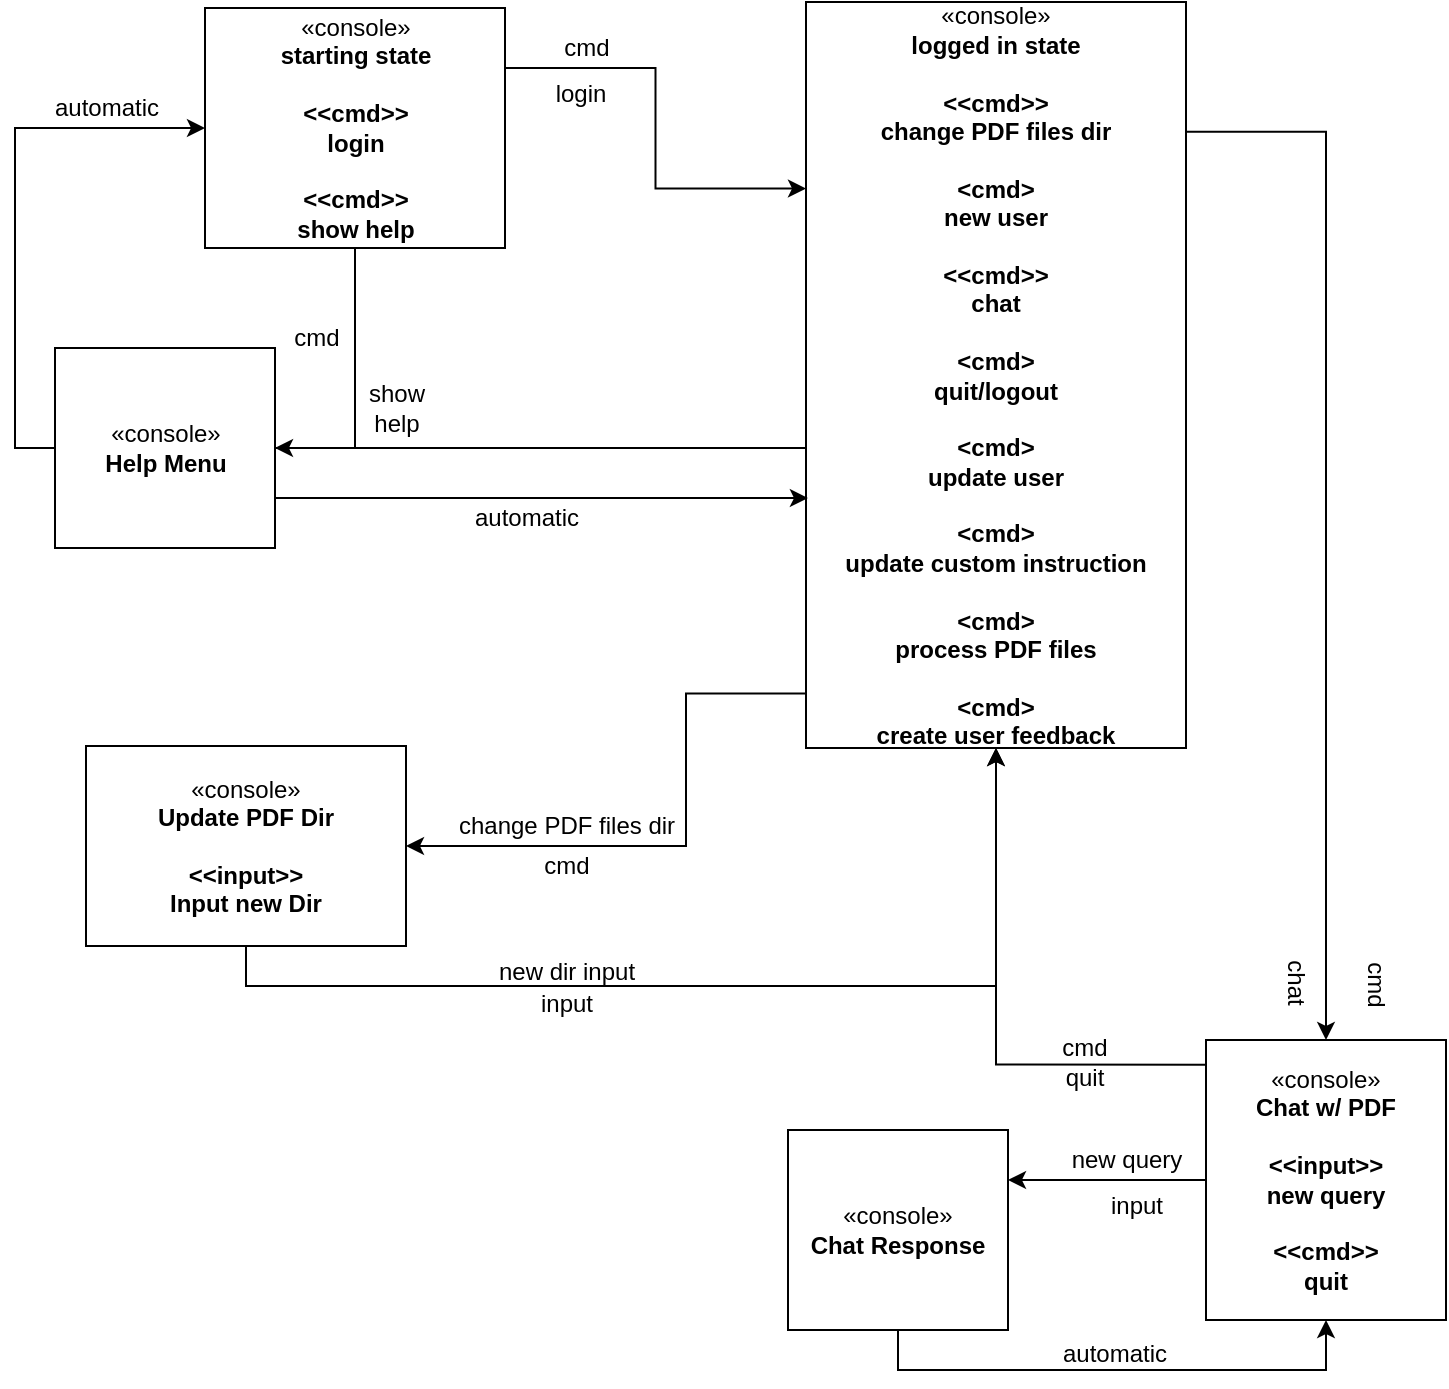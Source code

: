 <mxfile version="22.1.4" type="device">
  <diagram name="Page-1" id="mymR5zEQjm1NERMo50CQ">
    <mxGraphModel dx="574" dy="300" grid="1" gridSize="10" guides="1" tooltips="1" connect="1" arrows="1" fold="1" page="1" pageScale="1" pageWidth="850" pageHeight="1100" math="0" shadow="0">
      <root>
        <mxCell id="0" />
        <mxCell id="1" parent="0" />
        <mxCell id="NRaLeZxaqSAtjpaFmAjN-3" style="edgeStyle=orthogonalEdgeStyle;rounded=0;orthogonalLoop=1;jettySize=auto;html=1;exitX=0.002;exitY=0.927;exitDx=0;exitDy=0;exitPerimeter=0;" parent="1" source="UbKynse5ZavWztuuRymS-6" target="NRaLeZxaqSAtjpaFmAjN-2" edge="1">
          <mxGeometry relative="1" as="geometry">
            <mxPoint x="390" y="449" as="sourcePoint" />
            <Array as="points">
              <mxPoint x="370" y="373" />
              <mxPoint x="370" y="449" />
            </Array>
          </mxGeometry>
        </mxCell>
        <mxCell id="NRaLeZxaqSAtjpaFmAjN-6" style="edgeStyle=orthogonalEdgeStyle;rounded=0;orthogonalLoop=1;jettySize=auto;html=1;exitX=0.5;exitY=1;exitDx=0;exitDy=0;entryX=0.5;entryY=1;entryDx=0;entryDy=0;endArrow=none;endFill=0;startArrow=classic;startFill=1;" parent="1" source="UbKynse5ZavWztuuRymS-6" target="NRaLeZxaqSAtjpaFmAjN-2" edge="1">
          <mxGeometry relative="1" as="geometry">
            <mxPoint x="485" y="514" as="sourcePoint" />
          </mxGeometry>
        </mxCell>
        <mxCell id="NRaLeZxaqSAtjpaFmAjN-2" value="«console»&lt;br&gt;&lt;b&gt;Update PDF Dir&lt;br&gt;&lt;br&gt;&amp;lt;&amp;lt;input&amp;gt;&amp;gt;&lt;br&gt;Input new Dir&lt;br&gt;&lt;/b&gt;" style="html=1;whiteSpace=wrap;" parent="1" vertex="1">
          <mxGeometry x="70" y="399" width="160" height="100" as="geometry" />
        </mxCell>
        <mxCell id="NRaLeZxaqSAtjpaFmAjN-4" value="change PDF files dir" style="text;html=1;align=center;verticalAlign=middle;resizable=0;points=[];autosize=1;strokeColor=none;fillColor=none;" parent="1" vertex="1">
          <mxGeometry x="245" y="424" width="130" height="30" as="geometry" />
        </mxCell>
        <mxCell id="NRaLeZxaqSAtjpaFmAjN-5" value="cmd" style="text;html=1;align=center;verticalAlign=middle;resizable=0;points=[];autosize=1;strokeColor=none;fillColor=none;" parent="1" vertex="1">
          <mxGeometry x="285" y="444" width="50" height="30" as="geometry" />
        </mxCell>
        <mxCell id="NRaLeZxaqSAtjpaFmAjN-7" value="input" style="text;html=1;align=center;verticalAlign=middle;resizable=0;points=[];autosize=1;strokeColor=none;fillColor=none;" parent="1" vertex="1">
          <mxGeometry x="285" y="513" width="50" height="30" as="geometry" />
        </mxCell>
        <mxCell id="NRaLeZxaqSAtjpaFmAjN-8" value="new dir input" style="text;html=1;align=center;verticalAlign=middle;resizable=0;points=[];autosize=1;strokeColor=none;fillColor=none;" parent="1" vertex="1">
          <mxGeometry x="265" y="497" width="90" height="30" as="geometry" />
        </mxCell>
        <mxCell id="NRaLeZxaqSAtjpaFmAjN-11" style="edgeStyle=orthogonalEdgeStyle;rounded=0;orthogonalLoop=1;jettySize=auto;html=1;exitX=0.5;exitY=0;exitDx=0;exitDy=0;entryX=1.005;entryY=0.174;entryDx=0;entryDy=0;startArrow=classic;startFill=1;endArrow=none;endFill=0;entryPerimeter=0;" parent="1" source="NRaLeZxaqSAtjpaFmAjN-10" target="UbKynse5ZavWztuuRymS-6" edge="1">
          <mxGeometry relative="1" as="geometry" />
        </mxCell>
        <mxCell id="NRaLeZxaqSAtjpaFmAjN-22" style="edgeStyle=orthogonalEdgeStyle;rounded=0;orthogonalLoop=1;jettySize=auto;html=1;entryX=0.5;entryY=1;entryDx=0;entryDy=0;exitX=0.003;exitY=0.088;exitDx=0;exitDy=0;exitPerimeter=0;" parent="1" source="NRaLeZxaqSAtjpaFmAjN-10" target="UbKynse5ZavWztuuRymS-6" edge="1">
          <mxGeometry relative="1" as="geometry">
            <Array as="points">
              <mxPoint x="525" y="558" />
            </Array>
            <mxPoint x="580" y="690" as="sourcePoint" />
            <mxPoint x="505" y="450" as="targetPoint" />
          </mxGeometry>
        </mxCell>
        <mxCell id="UbKynse5ZavWztuuRymS-16" style="edgeStyle=orthogonalEdgeStyle;rounded=0;orthogonalLoop=1;jettySize=auto;html=1;exitX=0;exitY=0.5;exitDx=0;exitDy=0;entryX=1;entryY=0.25;entryDx=0;entryDy=0;" edge="1" parent="1" source="NRaLeZxaqSAtjpaFmAjN-10" target="NRaLeZxaqSAtjpaFmAjN-15">
          <mxGeometry relative="1" as="geometry" />
        </mxCell>
        <mxCell id="NRaLeZxaqSAtjpaFmAjN-10" value="«console»&lt;br&gt;&lt;b&gt;Chat w/ PDF&lt;/b&gt;&lt;br&gt;&lt;br&gt;&lt;b&gt;&amp;lt;&amp;lt;input&amp;gt;&amp;gt;&lt;/b&gt;&lt;br&gt;&lt;b&gt;new query&lt;/b&gt;&lt;br&gt;&lt;br&gt;&lt;b&gt;&amp;lt;&amp;lt;cmd&amp;gt;&amp;gt;&lt;/b&gt;&lt;br&gt;&lt;b&gt;quit&lt;/b&gt;" style="html=1;whiteSpace=wrap;" parent="1" vertex="1">
          <mxGeometry x="630" y="546" width="120" height="140" as="geometry" />
        </mxCell>
        <mxCell id="NRaLeZxaqSAtjpaFmAjN-13" value="cmd" style="text;html=1;align=center;verticalAlign=middle;resizable=0;points=[];autosize=1;strokeColor=none;fillColor=none;rotation=90;" parent="1" vertex="1">
          <mxGeometry x="690" y="503" width="50" height="30" as="geometry" />
        </mxCell>
        <mxCell id="NRaLeZxaqSAtjpaFmAjN-14" value="chat" style="text;html=1;align=center;verticalAlign=middle;resizable=0;points=[];autosize=1;strokeColor=none;fillColor=none;rotation=90;" parent="1" vertex="1">
          <mxGeometry x="650" y="502" width="50" height="30" as="geometry" />
        </mxCell>
        <mxCell id="UbKynse5ZavWztuuRymS-17" style="edgeStyle=orthogonalEdgeStyle;rounded=0;orthogonalLoop=1;jettySize=auto;html=1;exitX=0.5;exitY=1;exitDx=0;exitDy=0;entryX=0.5;entryY=1;entryDx=0;entryDy=0;" edge="1" parent="1" source="NRaLeZxaqSAtjpaFmAjN-15" target="NRaLeZxaqSAtjpaFmAjN-10">
          <mxGeometry relative="1" as="geometry" />
        </mxCell>
        <mxCell id="NRaLeZxaqSAtjpaFmAjN-15" value="«console»&lt;br&gt;&lt;b&gt;Chat Response&lt;br&gt;&lt;/b&gt;" style="html=1;whiteSpace=wrap;" parent="1" vertex="1">
          <mxGeometry x="421" y="591" width="110" height="100" as="geometry" />
        </mxCell>
        <mxCell id="NRaLeZxaqSAtjpaFmAjN-17" value="input" style="text;html=1;align=center;verticalAlign=middle;resizable=0;points=[];autosize=1;strokeColor=none;fillColor=none;" parent="1" vertex="1">
          <mxGeometry x="570" y="614" width="50" height="30" as="geometry" />
        </mxCell>
        <mxCell id="NRaLeZxaqSAtjpaFmAjN-18" value="new query" style="text;html=1;align=center;verticalAlign=middle;resizable=0;points=[];autosize=1;strokeColor=none;fillColor=none;" parent="1" vertex="1">
          <mxGeometry x="550" y="591" width="80" height="30" as="geometry" />
        </mxCell>
        <mxCell id="NRaLeZxaqSAtjpaFmAjN-20" value="automatic" style="text;html=1;align=center;verticalAlign=middle;resizable=0;points=[];autosize=1;strokeColor=none;fillColor=none;" parent="1" vertex="1">
          <mxGeometry x="544" y="688" width="80" height="30" as="geometry" />
        </mxCell>
        <mxCell id="NRaLeZxaqSAtjpaFmAjN-23" value="cmd" style="text;html=1;align=center;verticalAlign=middle;resizable=0;points=[];autosize=1;strokeColor=none;fillColor=none;" parent="1" vertex="1">
          <mxGeometry x="544" y="535" width="50" height="30" as="geometry" />
        </mxCell>
        <mxCell id="NRaLeZxaqSAtjpaFmAjN-24" value="quit" style="text;html=1;align=center;verticalAlign=middle;resizable=0;points=[];autosize=1;strokeColor=none;fillColor=none;" parent="1" vertex="1">
          <mxGeometry x="549" y="550" width="40" height="30" as="geometry" />
        </mxCell>
        <mxCell id="UbKynse5ZavWztuuRymS-5" style="edgeStyle=orthogonalEdgeStyle;rounded=0;orthogonalLoop=1;jettySize=auto;html=1;exitX=1;exitY=0.25;exitDx=0;exitDy=0;entryX=0;entryY=0.25;entryDx=0;entryDy=0;" edge="1" parent="1" source="UbKynse5ZavWztuuRymS-1" target="UbKynse5ZavWztuuRymS-6">
          <mxGeometry relative="1" as="geometry">
            <mxPoint x="420" y="60" as="targetPoint" />
          </mxGeometry>
        </mxCell>
        <mxCell id="UbKynse5ZavWztuuRymS-1" value="«console»&lt;br&gt;&lt;b&gt;starting state&lt;br&gt;&lt;br&gt;&amp;lt;&amp;lt;cmd&amp;gt;&amp;gt;&lt;br&gt;login&lt;br&gt;&lt;br&gt;&lt;/b&gt;&lt;b style=&quot;border-color: var(--border-color);&quot;&gt;&amp;lt;&amp;lt;cmd&amp;gt;&amp;gt;&lt;br style=&quot;border-color: var(--border-color);&quot;&gt;&lt;/b&gt;&lt;b&gt;show help&lt;br&gt;&lt;/b&gt;" style="html=1;whiteSpace=wrap;" vertex="1" parent="1">
          <mxGeometry x="129.5" y="30" width="150" height="120" as="geometry" />
        </mxCell>
        <mxCell id="UbKynse5ZavWztuuRymS-2" style="edgeStyle=orthogonalEdgeStyle;rounded=0;orthogonalLoop=1;jettySize=auto;html=1;exitX=0.5;exitY=1;exitDx=0;exitDy=0;entryX=1;entryY=0.5;entryDx=0;entryDy=0;" edge="1" parent="1" source="UbKynse5ZavWztuuRymS-1" target="UbKynse5ZavWztuuRymS-9">
          <mxGeometry relative="1" as="geometry" />
        </mxCell>
        <mxCell id="UbKynse5ZavWztuuRymS-3" value="cmd" style="text;html=1;align=center;verticalAlign=middle;resizable=0;points=[];autosize=1;strokeColor=none;fillColor=none;" vertex="1" parent="1">
          <mxGeometry x="160" y="180" width="50" height="30" as="geometry" />
        </mxCell>
        <mxCell id="UbKynse5ZavWztuuRymS-4" value="show&lt;br&gt;help" style="text;html=1;align=center;verticalAlign=middle;resizable=0;points=[];autosize=1;strokeColor=none;fillColor=none;" vertex="1" parent="1">
          <mxGeometry x="200" y="210" width="50" height="40" as="geometry" />
        </mxCell>
        <mxCell id="UbKynse5ZavWztuuRymS-6" value="«console»&lt;br&gt;&lt;b&gt;logged in state&lt;br&gt;&lt;br&gt;&amp;lt;&amp;lt;cmd&amp;gt;&amp;gt;&lt;br&gt;change PDF files dir&lt;br&gt;&lt;br&gt;&amp;lt;cmd&amp;gt;&lt;br&gt;new user&lt;br&gt;&lt;br&gt;&amp;lt;&amp;lt;cmd&amp;gt;&amp;gt;&lt;br&gt;chat&lt;br&gt;&lt;br&gt;&amp;lt;cmd&amp;gt;&lt;br&gt;quit/logout&lt;br&gt;&lt;br&gt;&amp;lt;cmd&amp;gt;&lt;br&gt;update user&lt;br&gt;&lt;br&gt;&amp;lt;cmd&amp;gt;&lt;br&gt;update custom instruction&lt;br&gt;&lt;br&gt;&amp;lt;cmd&amp;gt;&lt;br&gt;process PDF files&lt;br&gt;&lt;br&gt;&amp;lt;cmd&amp;gt;&lt;br&gt;create user feedback&lt;br&gt;&lt;/b&gt;" style="html=1;whiteSpace=wrap;" vertex="1" parent="1">
          <mxGeometry x="430" y="27" width="190" height="373" as="geometry" />
        </mxCell>
        <mxCell id="UbKynse5ZavWztuuRymS-7" value="cmd" style="text;html=1;align=center;verticalAlign=middle;resizable=0;points=[];autosize=1;strokeColor=none;fillColor=none;" vertex="1" parent="1">
          <mxGeometry x="295" y="35" width="50" height="30" as="geometry" />
        </mxCell>
        <mxCell id="UbKynse5ZavWztuuRymS-8" value="login" style="text;html=1;align=center;verticalAlign=middle;resizable=0;points=[];autosize=1;strokeColor=none;fillColor=none;" vertex="1" parent="1">
          <mxGeometry x="292" y="58" width="50" height="30" as="geometry" />
        </mxCell>
        <mxCell id="UbKynse5ZavWztuuRymS-11" style="edgeStyle=orthogonalEdgeStyle;rounded=0;orthogonalLoop=1;jettySize=auto;html=1;exitX=0;exitY=0.5;exitDx=0;exitDy=0;entryX=0;entryY=0.5;entryDx=0;entryDy=0;" edge="1" parent="1" source="UbKynse5ZavWztuuRymS-9" target="UbKynse5ZavWztuuRymS-1">
          <mxGeometry relative="1" as="geometry" />
        </mxCell>
        <mxCell id="UbKynse5ZavWztuuRymS-9" value="«console»&lt;br&gt;&lt;b&gt;Help Menu&lt;br&gt;&lt;/b&gt;" style="html=1;whiteSpace=wrap;" vertex="1" parent="1">
          <mxGeometry x="54.5" y="200" width="110" height="100" as="geometry" />
        </mxCell>
        <mxCell id="UbKynse5ZavWztuuRymS-10" style="edgeStyle=orthogonalEdgeStyle;rounded=0;orthogonalLoop=1;jettySize=auto;html=1;exitX=1;exitY=0.5;exitDx=0;exitDy=0;endArrow=none;endFill=0;" edge="1" parent="1" source="UbKynse5ZavWztuuRymS-9">
          <mxGeometry relative="1" as="geometry">
            <mxPoint x="430" y="250" as="targetPoint" />
          </mxGeometry>
        </mxCell>
        <mxCell id="UbKynse5ZavWztuuRymS-12" value="automatic" style="text;html=1;align=center;verticalAlign=middle;resizable=0;points=[];autosize=1;strokeColor=none;fillColor=none;" vertex="1" parent="1">
          <mxGeometry x="40" y="65" width="80" height="30" as="geometry" />
        </mxCell>
        <mxCell id="UbKynse5ZavWztuuRymS-13" style="edgeStyle=orthogonalEdgeStyle;rounded=0;orthogonalLoop=1;jettySize=auto;html=1;exitX=1;exitY=0.75;exitDx=0;exitDy=0;entryX=0.005;entryY=0.665;entryDx=0;entryDy=0;entryPerimeter=0;" edge="1" parent="1" source="UbKynse5ZavWztuuRymS-9" target="UbKynse5ZavWztuuRymS-6">
          <mxGeometry relative="1" as="geometry" />
        </mxCell>
        <mxCell id="UbKynse5ZavWztuuRymS-14" value="automatic" style="text;html=1;align=center;verticalAlign=middle;resizable=0;points=[];autosize=1;strokeColor=none;fillColor=none;" vertex="1" parent="1">
          <mxGeometry x="250" y="270" width="80" height="30" as="geometry" />
        </mxCell>
      </root>
    </mxGraphModel>
  </diagram>
</mxfile>
